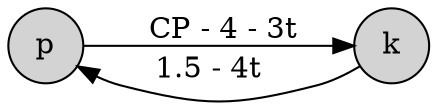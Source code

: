 digraph G {
    rankdir=LR
    // mindist=3.0
    node [shape=circle, style=filled]
    //i -> j [label="    [c-, c+]  "]
    p -> k [label="   CP - 4 - 3t  "]
    k -> p [label="   1.5 - 4t     "]
}
